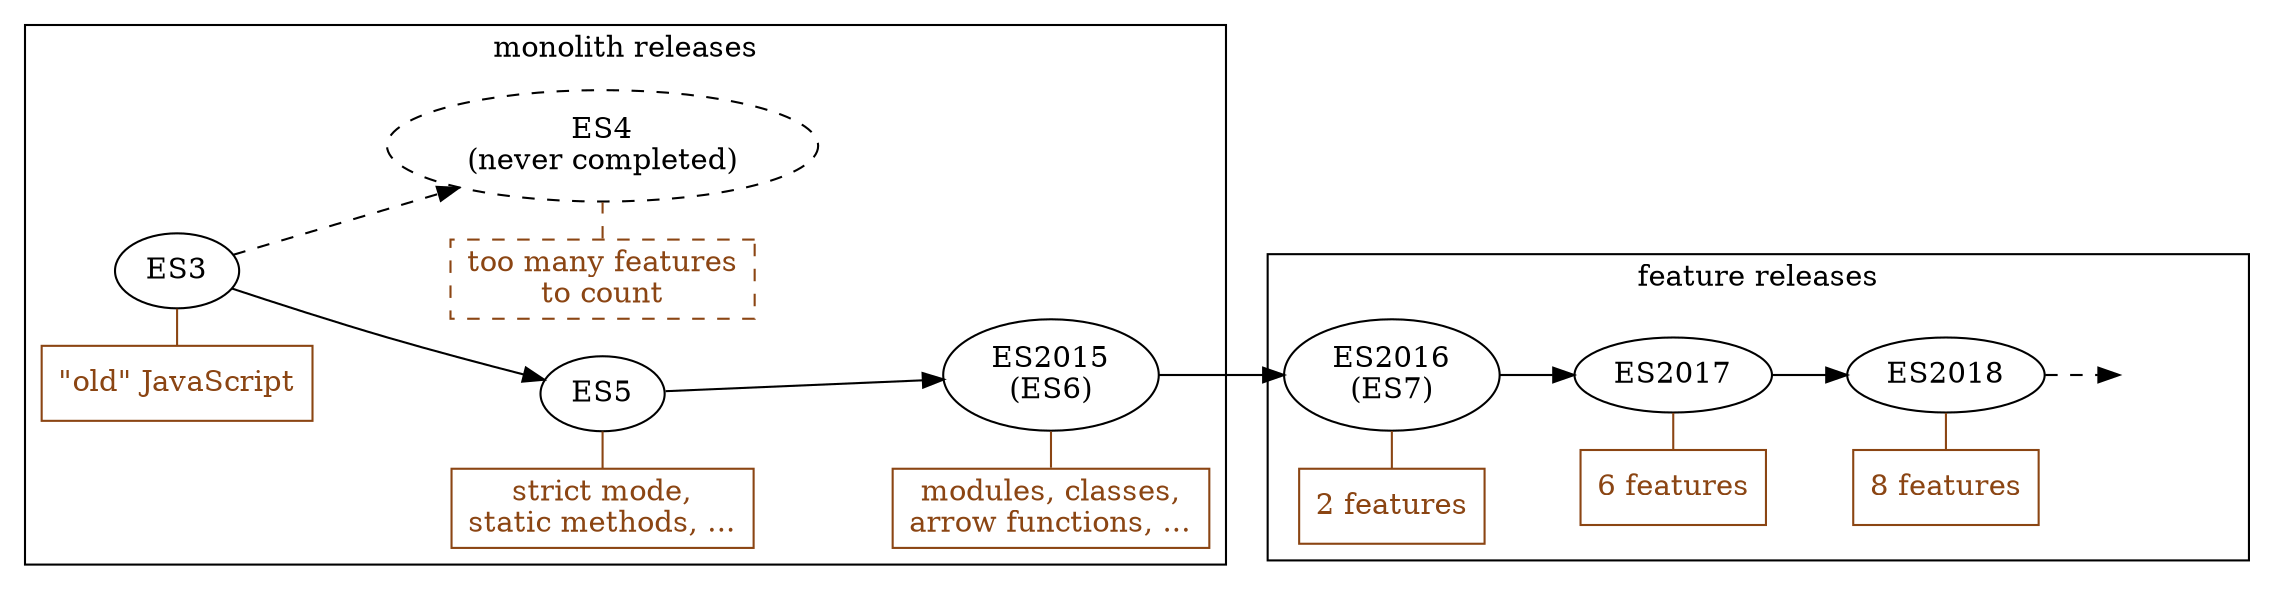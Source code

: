 digraph {

  rankdir = LR;
  bgcolor = transparent

  subgraph cluster_monolith {
    # EC2 [label="", color=transparent]
    #EC2 -> EC3
    label = "monolith releases"
    EC3 [label="ES3"]
    EC4 [label="ES4\n(never completed)", style=dashed]
    EC5 [label="ES5"]
    EC6 [label="ES2015\n(ES6)"]
    EC3 -> EC4 [style=dashed]
    EC3 -> EC5 -> EC6


    EC3desc -> EC3 [color=chocolate4 arrowhead=none]
    EC4desc -> EC4 [color=chocolate4 arrowhead=none, style=dashed]
    EC5desc -> EC5 [color=chocolate4 arrowhead=none]
    EC6desc -> EC6 [color=chocolate4 arrowhead=none]


    EC3desc [shape=box color=chocolate4 fontcolor=chocolate4 label="\"old\" JavaScript"]
    EC4desc [shape=box color=chocolate4 fontcolor=chocolate4 label="too many features\nto count", style=dashed]
    EC5desc [shape=box color=chocolate4 fontcolor=chocolate4 label="strict mode,\nstatic methods, ..."]
    EC6desc [shape=box color=chocolate4 fontcolor=chocolate4 label="modules, classes,\narrow functions, ..."]

    {rank=same; EC3, EC3desc}
    {rank=same; EC4, EC4desc}
    {rank=same; EC5, EC5desc}
    {rank=same; EC6, EC6desc}
  }

  subgraph cluster_feature {
    label = "feature releases"
    EC7 [label="ES2016\n(ES7)"]
    EC8 [label="ES2017"]
    EC9 [label="ES2018"]
    EC10 [label=".", style=dashed, color=transparent, fontcolor=transparent]
    EC7 -> EC8 -> EC9
    EC9 -> EC10 [style=dashed]

    EC7desc [label="2 features" shape=box color=chocolate4 fontcolor=chocolate4]
    EC8desc [label="6 features" shape=box color=chocolate4 fontcolor=chocolate4]
    EC9desc [label="8 features" shape=box color=chocolate4 fontcolor=chocolate4]

    EC7desc -> EC7 [arrowhead=none color=chocolate4]
    EC8desc -> EC8 [arrowhead=none color=chocolate4]
    EC9desc -> EC9 [arrowhead=none color=chocolate4]

    {rank=same; EC7, EC7desc}
    {rank=same; EC8, EC8desc}
    {rank=same; EC9, EC9desc}
  }

  EC6 -> EC7
}
